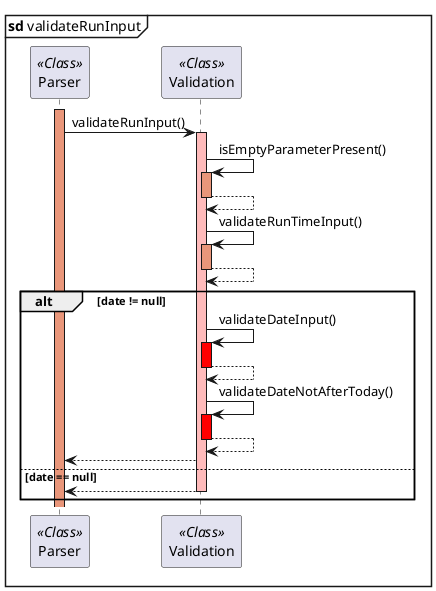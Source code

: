 @startuml
mainframe **sd** validateRunInput
participant Parser as Parser << Class >>
participant Validation as Validation << Class >>

activate Parser  #DarkSalmon
Parser -> Validation : validateRunInput()
activate Validation #FFBBBB

Validation -> Validation : isEmptyParameterPresent()
activate Validation  #DarkSalmon
Validation --> Validation :
deactivate Validation  #DarkSalmon

Validation -> Validation : validateRunTimeInput()
activate Validation  #DarkSalmon
Validation --> Validation :
deactivate Validation  #DarkSalmon

alt date != null
Validation -> Validation : validateDateInput()
activate Validation  #Red
Validation --> Validation :
deactivate Validation  #Red

Validation -> Validation : validateDateNotAfterToday()
activate Validation  #Red
Validation --> Validation :
deactivate Validation  #Red
Validation --> Parser:

else date == null
Validation --> Parser:
deactivate Validation #FFBBBB
end
@enduml